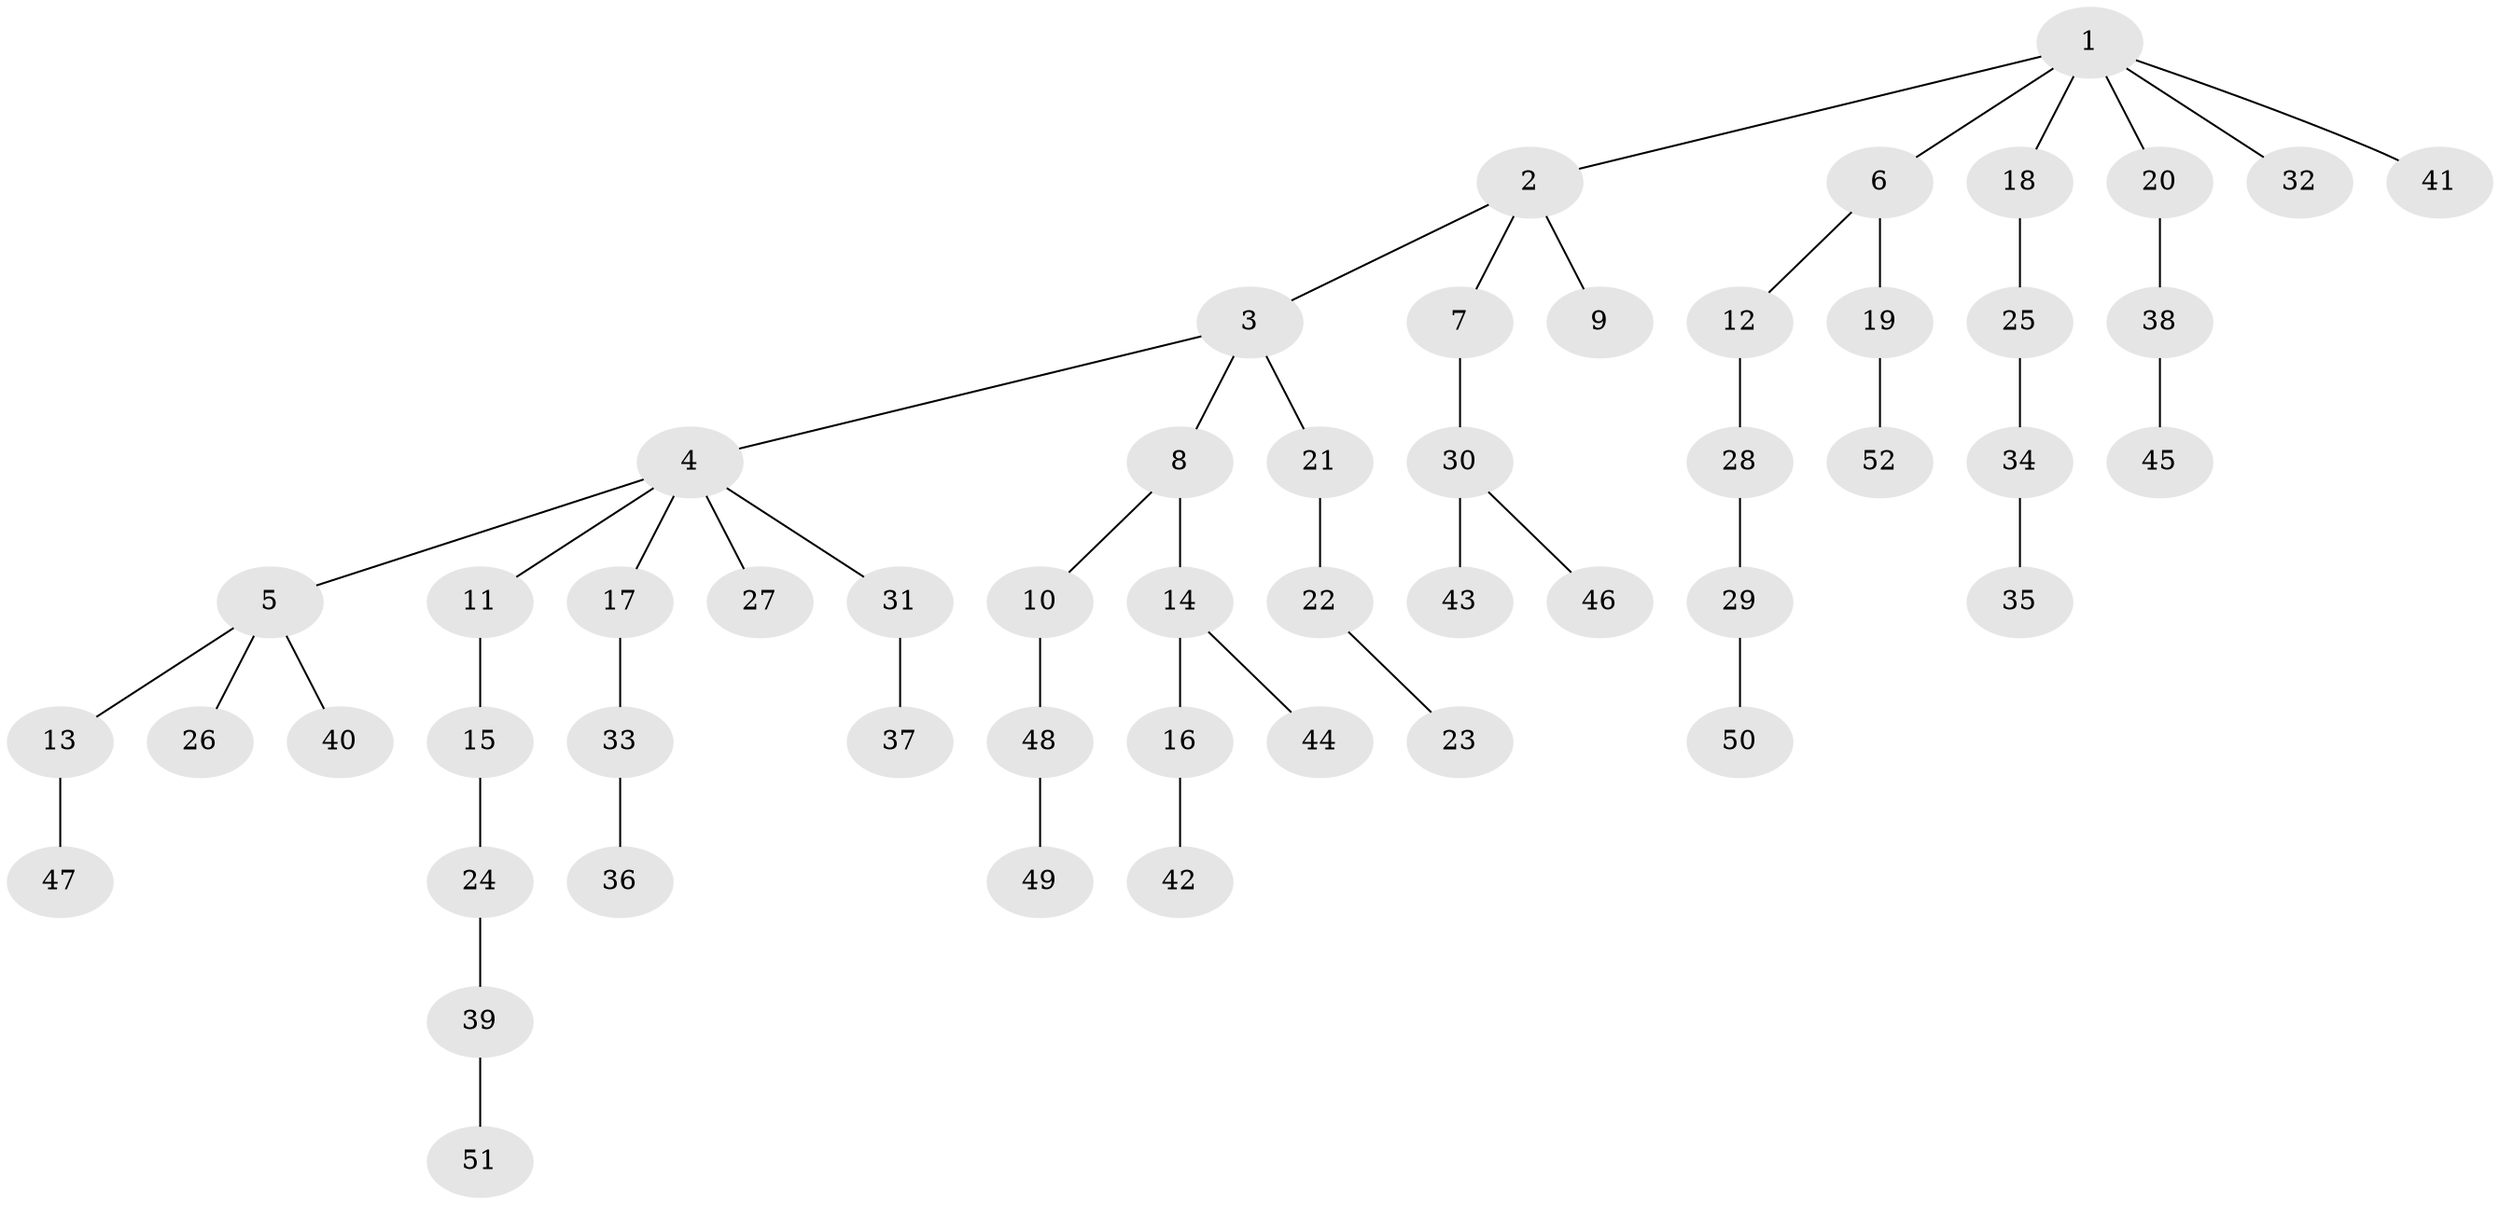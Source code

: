 // original degree distribution, {5: 0.038461538461538464, 3: 0.11538461538461539, 6: 0.015384615384615385, 7: 0.007692307692307693, 4: 0.07692307692307693, 1: 0.5, 2: 0.24615384615384617}
// Generated by graph-tools (version 1.1) at 2025/51/03/04/25 22:51:55]
// undirected, 52 vertices, 51 edges
graph export_dot {
  node [color=gray90,style=filled];
  1;
  2;
  3;
  4;
  5;
  6;
  7;
  8;
  9;
  10;
  11;
  12;
  13;
  14;
  15;
  16;
  17;
  18;
  19;
  20;
  21;
  22;
  23;
  24;
  25;
  26;
  27;
  28;
  29;
  30;
  31;
  32;
  33;
  34;
  35;
  36;
  37;
  38;
  39;
  40;
  41;
  42;
  43;
  44;
  45;
  46;
  47;
  48;
  49;
  50;
  51;
  52;
  1 -- 2 [weight=1.0];
  1 -- 6 [weight=1.0];
  1 -- 18 [weight=1.0];
  1 -- 20 [weight=1.0];
  1 -- 32 [weight=1.0];
  1 -- 41 [weight=1.0];
  2 -- 3 [weight=1.0];
  2 -- 7 [weight=1.0];
  2 -- 9 [weight=1.0];
  3 -- 4 [weight=1.0];
  3 -- 8 [weight=1.0];
  3 -- 21 [weight=1.0];
  4 -- 5 [weight=1.0];
  4 -- 11 [weight=1.0];
  4 -- 17 [weight=1.0];
  4 -- 27 [weight=1.0];
  4 -- 31 [weight=1.0];
  5 -- 13 [weight=1.0];
  5 -- 26 [weight=1.0];
  5 -- 40 [weight=1.0];
  6 -- 12 [weight=1.0];
  6 -- 19 [weight=1.0];
  7 -- 30 [weight=1.0];
  8 -- 10 [weight=1.0];
  8 -- 14 [weight=1.0];
  10 -- 48 [weight=1.0];
  11 -- 15 [weight=1.0];
  12 -- 28 [weight=2.0];
  13 -- 47 [weight=1.0];
  14 -- 16 [weight=1.0];
  14 -- 44 [weight=1.0];
  15 -- 24 [weight=1.0];
  16 -- 42 [weight=3.0];
  17 -- 33 [weight=1.0];
  18 -- 25 [weight=1.0];
  19 -- 52 [weight=1.0];
  20 -- 38 [weight=1.0];
  21 -- 22 [weight=1.0];
  22 -- 23 [weight=1.0];
  24 -- 39 [weight=1.0];
  25 -- 34 [weight=1.0];
  28 -- 29 [weight=1.0];
  29 -- 50 [weight=1.0];
  30 -- 43 [weight=1.0];
  30 -- 46 [weight=1.0];
  31 -- 37 [weight=1.0];
  33 -- 36 [weight=1.0];
  34 -- 35 [weight=1.0];
  38 -- 45 [weight=1.0];
  39 -- 51 [weight=1.0];
  48 -- 49 [weight=1.0];
}
